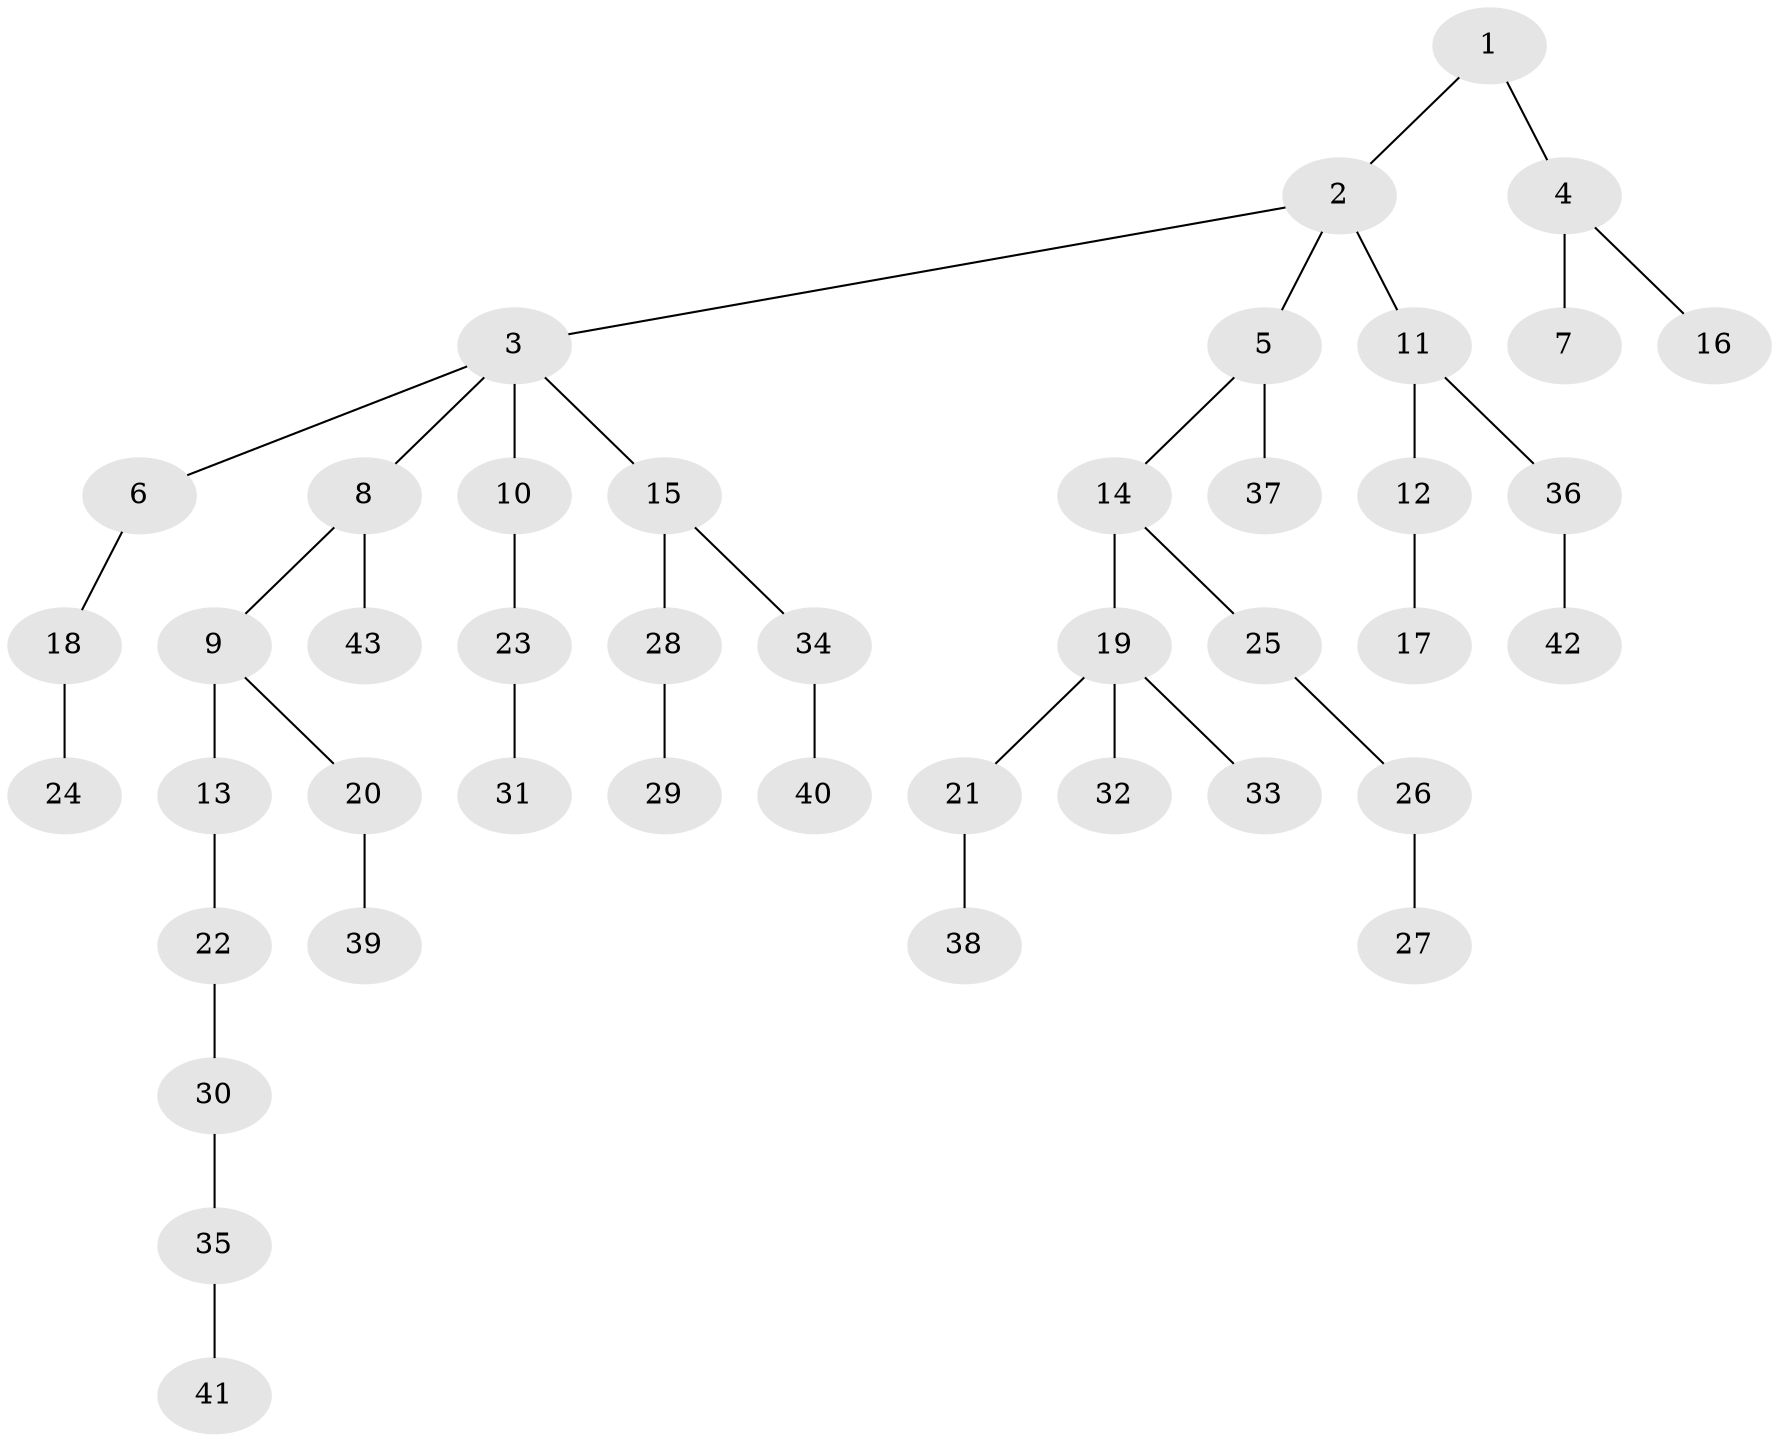// original degree distribution, {3: 0.09302325581395349, 5: 0.05813953488372093, 6: 0.011627906976744186, 2: 0.22093023255813954, 4: 0.09302325581395349, 1: 0.5232558139534884}
// Generated by graph-tools (version 1.1) at 2025/36/03/09/25 02:36:37]
// undirected, 43 vertices, 42 edges
graph export_dot {
graph [start="1"]
  node [color=gray90,style=filled];
  1;
  2;
  3;
  4;
  5;
  6;
  7;
  8;
  9;
  10;
  11;
  12;
  13;
  14;
  15;
  16;
  17;
  18;
  19;
  20;
  21;
  22;
  23;
  24;
  25;
  26;
  27;
  28;
  29;
  30;
  31;
  32;
  33;
  34;
  35;
  36;
  37;
  38;
  39;
  40;
  41;
  42;
  43;
  1 -- 2 [weight=1.0];
  1 -- 4 [weight=1.0];
  2 -- 3 [weight=1.0];
  2 -- 5 [weight=1.0];
  2 -- 11 [weight=1.0];
  3 -- 6 [weight=1.0];
  3 -- 8 [weight=1.0];
  3 -- 10 [weight=1.0];
  3 -- 15 [weight=1.0];
  4 -- 7 [weight=3.0];
  4 -- 16 [weight=1.0];
  5 -- 14 [weight=1.0];
  5 -- 37 [weight=1.0];
  6 -- 18 [weight=1.0];
  8 -- 9 [weight=1.0];
  8 -- 43 [weight=1.0];
  9 -- 13 [weight=1.0];
  9 -- 20 [weight=1.0];
  10 -- 23 [weight=1.0];
  11 -- 12 [weight=1.0];
  11 -- 36 [weight=1.0];
  12 -- 17 [weight=1.0];
  13 -- 22 [weight=1.0];
  14 -- 19 [weight=1.0];
  14 -- 25 [weight=1.0];
  15 -- 28 [weight=1.0];
  15 -- 34 [weight=1.0];
  18 -- 24 [weight=1.0];
  19 -- 21 [weight=1.0];
  19 -- 32 [weight=1.0];
  19 -- 33 [weight=1.0];
  20 -- 39 [weight=1.0];
  21 -- 38 [weight=1.0];
  22 -- 30 [weight=2.0];
  23 -- 31 [weight=1.0];
  25 -- 26 [weight=1.0];
  26 -- 27 [weight=1.0];
  28 -- 29 [weight=1.0];
  30 -- 35 [weight=1.0];
  34 -- 40 [weight=1.0];
  35 -- 41 [weight=1.0];
  36 -- 42 [weight=1.0];
}
